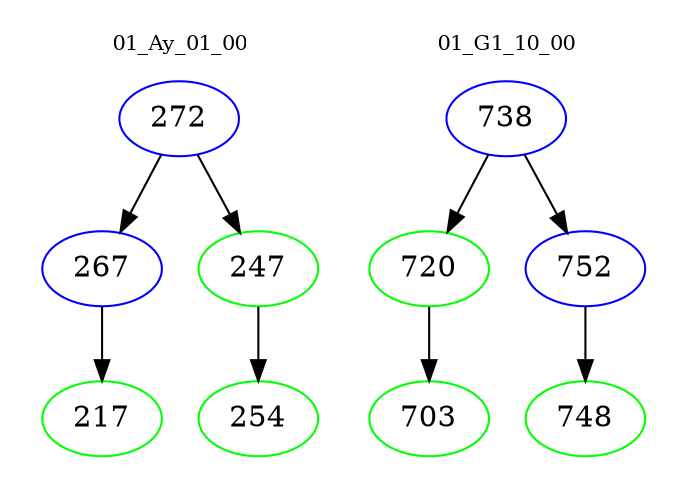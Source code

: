 digraph{
subgraph cluster_0 {
color = white
label = "01_Ay_01_00";
fontsize=10;
T0_272 [label="272", color="blue"]
T0_272 -> T0_267 [color="black"]
T0_267 [label="267", color="blue"]
T0_267 -> T0_217 [color="black"]
T0_217 [label="217", color="green"]
T0_272 -> T0_247 [color="black"]
T0_247 [label="247", color="green"]
T0_247 -> T0_254 [color="black"]
T0_254 [label="254", color="green"]
}
subgraph cluster_1 {
color = white
label = "01_G1_10_00";
fontsize=10;
T1_738 [label="738", color="blue"]
T1_738 -> T1_720 [color="black"]
T1_720 [label="720", color="green"]
T1_720 -> T1_703 [color="black"]
T1_703 [label="703", color="green"]
T1_738 -> T1_752 [color="black"]
T1_752 [label="752", color="blue"]
T1_752 -> T1_748 [color="black"]
T1_748 [label="748", color="green"]
}
}
